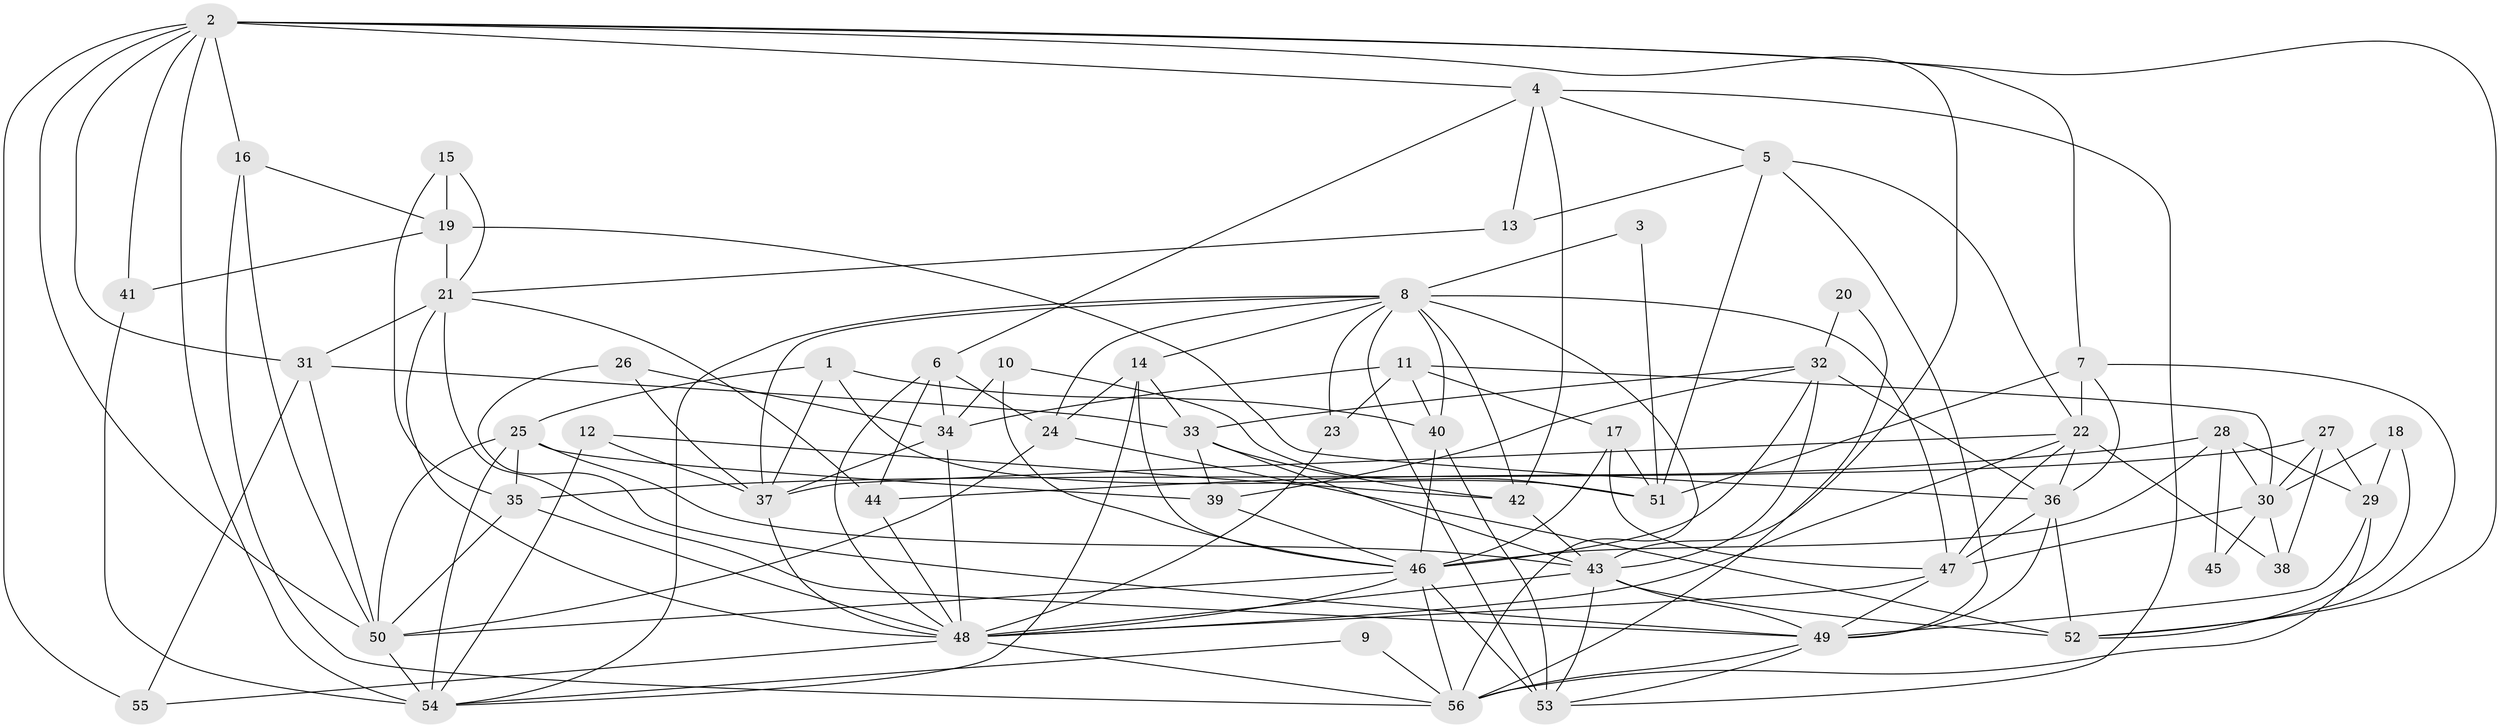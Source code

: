 // original degree distribution, {4: 0.32432432432432434, 3: 0.24324324324324326, 5: 0.16216216216216217, 2: 0.13513513513513514, 6: 0.07207207207207207, 7: 0.04504504504504504, 8: 0.018018018018018018}
// Generated by graph-tools (version 1.1) at 2025/26/03/09/25 03:26:13]
// undirected, 56 vertices, 152 edges
graph export_dot {
graph [start="1"]
  node [color=gray90,style=filled];
  1;
  2;
  3;
  4;
  5;
  6;
  7;
  8;
  9;
  10;
  11;
  12;
  13;
  14;
  15;
  16;
  17;
  18;
  19;
  20;
  21;
  22;
  23;
  24;
  25;
  26;
  27;
  28;
  29;
  30;
  31;
  32;
  33;
  34;
  35;
  36;
  37;
  38;
  39;
  40;
  41;
  42;
  43;
  44;
  45;
  46;
  47;
  48;
  49;
  50;
  51;
  52;
  53;
  54;
  55;
  56;
  1 -- 25 [weight=1.0];
  1 -- 37 [weight=1.0];
  1 -- 40 [weight=1.0];
  1 -- 51 [weight=1.0];
  2 -- 4 [weight=1.0];
  2 -- 7 [weight=1.0];
  2 -- 16 [weight=1.0];
  2 -- 31 [weight=1.0];
  2 -- 41 [weight=1.0];
  2 -- 43 [weight=1.0];
  2 -- 50 [weight=1.0];
  2 -- 52 [weight=1.0];
  2 -- 54 [weight=1.0];
  2 -- 55 [weight=1.0];
  3 -- 8 [weight=1.0];
  3 -- 51 [weight=1.0];
  4 -- 5 [weight=1.0];
  4 -- 6 [weight=1.0];
  4 -- 13 [weight=1.0];
  4 -- 42 [weight=1.0];
  4 -- 53 [weight=1.0];
  5 -- 13 [weight=1.0];
  5 -- 22 [weight=1.0];
  5 -- 49 [weight=1.0];
  5 -- 51 [weight=1.0];
  6 -- 24 [weight=1.0];
  6 -- 34 [weight=1.0];
  6 -- 44 [weight=1.0];
  6 -- 48 [weight=1.0];
  7 -- 22 [weight=1.0];
  7 -- 36 [weight=1.0];
  7 -- 51 [weight=1.0];
  7 -- 52 [weight=1.0];
  8 -- 14 [weight=1.0];
  8 -- 23 [weight=1.0];
  8 -- 24 [weight=1.0];
  8 -- 37 [weight=1.0];
  8 -- 40 [weight=1.0];
  8 -- 42 [weight=1.0];
  8 -- 47 [weight=1.0];
  8 -- 53 [weight=1.0];
  8 -- 54 [weight=1.0];
  8 -- 56 [weight=2.0];
  9 -- 54 [weight=1.0];
  9 -- 56 [weight=2.0];
  10 -- 34 [weight=1.0];
  10 -- 46 [weight=1.0];
  10 -- 51 [weight=1.0];
  11 -- 17 [weight=1.0];
  11 -- 23 [weight=2.0];
  11 -- 30 [weight=1.0];
  11 -- 34 [weight=2.0];
  11 -- 40 [weight=1.0];
  12 -- 37 [weight=1.0];
  12 -- 42 [weight=1.0];
  12 -- 54 [weight=1.0];
  13 -- 21 [weight=1.0];
  14 -- 24 [weight=1.0];
  14 -- 33 [weight=1.0];
  14 -- 46 [weight=1.0];
  14 -- 54 [weight=1.0];
  15 -- 19 [weight=1.0];
  15 -- 21 [weight=1.0];
  15 -- 35 [weight=1.0];
  16 -- 19 [weight=1.0];
  16 -- 50 [weight=1.0];
  16 -- 56 [weight=1.0];
  17 -- 46 [weight=1.0];
  17 -- 47 [weight=1.0];
  17 -- 51 [weight=1.0];
  18 -- 29 [weight=1.0];
  18 -- 30 [weight=2.0];
  18 -- 52 [weight=1.0];
  19 -- 21 [weight=1.0];
  19 -- 36 [weight=1.0];
  19 -- 41 [weight=1.0];
  20 -- 32 [weight=1.0];
  20 -- 56 [weight=1.0];
  21 -- 31 [weight=1.0];
  21 -- 44 [weight=1.0];
  21 -- 48 [weight=1.0];
  21 -- 49 [weight=1.0];
  22 -- 36 [weight=1.0];
  22 -- 37 [weight=1.0];
  22 -- 38 [weight=1.0];
  22 -- 47 [weight=1.0];
  22 -- 48 [weight=1.0];
  23 -- 48 [weight=1.0];
  24 -- 50 [weight=1.0];
  24 -- 52 [weight=1.0];
  25 -- 35 [weight=1.0];
  25 -- 39 [weight=1.0];
  25 -- 43 [weight=1.0];
  25 -- 50 [weight=1.0];
  25 -- 54 [weight=1.0];
  26 -- 34 [weight=1.0];
  26 -- 37 [weight=1.0];
  26 -- 49 [weight=1.0];
  27 -- 29 [weight=1.0];
  27 -- 30 [weight=1.0];
  27 -- 35 [weight=1.0];
  27 -- 38 [weight=1.0];
  28 -- 29 [weight=1.0];
  28 -- 30 [weight=2.0];
  28 -- 44 [weight=1.0];
  28 -- 45 [weight=1.0];
  28 -- 46 [weight=1.0];
  29 -- 49 [weight=1.0];
  29 -- 56 [weight=1.0];
  30 -- 38 [weight=1.0];
  30 -- 45 [weight=1.0];
  30 -- 47 [weight=1.0];
  31 -- 33 [weight=1.0];
  31 -- 50 [weight=2.0];
  31 -- 55 [weight=1.0];
  32 -- 33 [weight=1.0];
  32 -- 36 [weight=1.0];
  32 -- 39 [weight=1.0];
  32 -- 43 [weight=1.0];
  32 -- 46 [weight=1.0];
  33 -- 39 [weight=1.0];
  33 -- 42 [weight=1.0];
  33 -- 43 [weight=1.0];
  34 -- 37 [weight=1.0];
  34 -- 48 [weight=1.0];
  35 -- 48 [weight=1.0];
  35 -- 50 [weight=1.0];
  36 -- 47 [weight=1.0];
  36 -- 49 [weight=1.0];
  36 -- 52 [weight=2.0];
  37 -- 48 [weight=1.0];
  39 -- 46 [weight=1.0];
  40 -- 46 [weight=1.0];
  40 -- 53 [weight=1.0];
  41 -- 54 [weight=2.0];
  42 -- 43 [weight=1.0];
  43 -- 48 [weight=1.0];
  43 -- 49 [weight=1.0];
  43 -- 52 [weight=1.0];
  43 -- 53 [weight=1.0];
  44 -- 48 [weight=1.0];
  46 -- 48 [weight=1.0];
  46 -- 50 [weight=1.0];
  46 -- 53 [weight=3.0];
  46 -- 56 [weight=1.0];
  47 -- 48 [weight=1.0];
  47 -- 49 [weight=1.0];
  48 -- 55 [weight=1.0];
  48 -- 56 [weight=1.0];
  49 -- 53 [weight=1.0];
  49 -- 56 [weight=1.0];
  50 -- 54 [weight=1.0];
}

